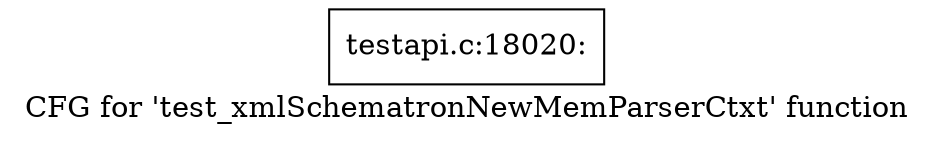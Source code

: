 digraph "CFG for 'test_xmlSchematronNewMemParserCtxt' function" {
	label="CFG for 'test_xmlSchematronNewMemParserCtxt' function";

	Node0x4a88420 [shape=record,label="{testapi.c:18020:}"];
}
